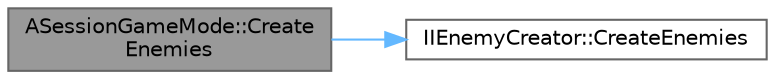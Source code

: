 digraph "ASessionGameMode::CreateEnemies"
{
 // LATEX_PDF_SIZE
  bgcolor="transparent";
  edge [fontname=Helvetica,fontsize=10,labelfontname=Helvetica,labelfontsize=10];
  node [fontname=Helvetica,fontsize=10,shape=box,height=0.2,width=0.4];
  rankdir="LR";
  Node1 [id="Node000001",label="ASessionGameMode::Create\lEnemies",height=0.2,width=0.4,color="gray40", fillcolor="grey60", style="filled", fontcolor="black",tooltip=" "];
  Node1 -> Node2 [id="edge1_Node000001_Node000002",color="steelblue1",style="solid",tooltip=" "];
  Node2 [id="Node000002",label="IIEnemyCreator::CreateEnemies",height=0.2,width=0.4,color="grey40", fillcolor="white", style="filled",URL="$class_i_i_enemy_creator.html#ab20e4d5ae67c4ca9e2ff5180cb8cbc71",tooltip=" "];
}
